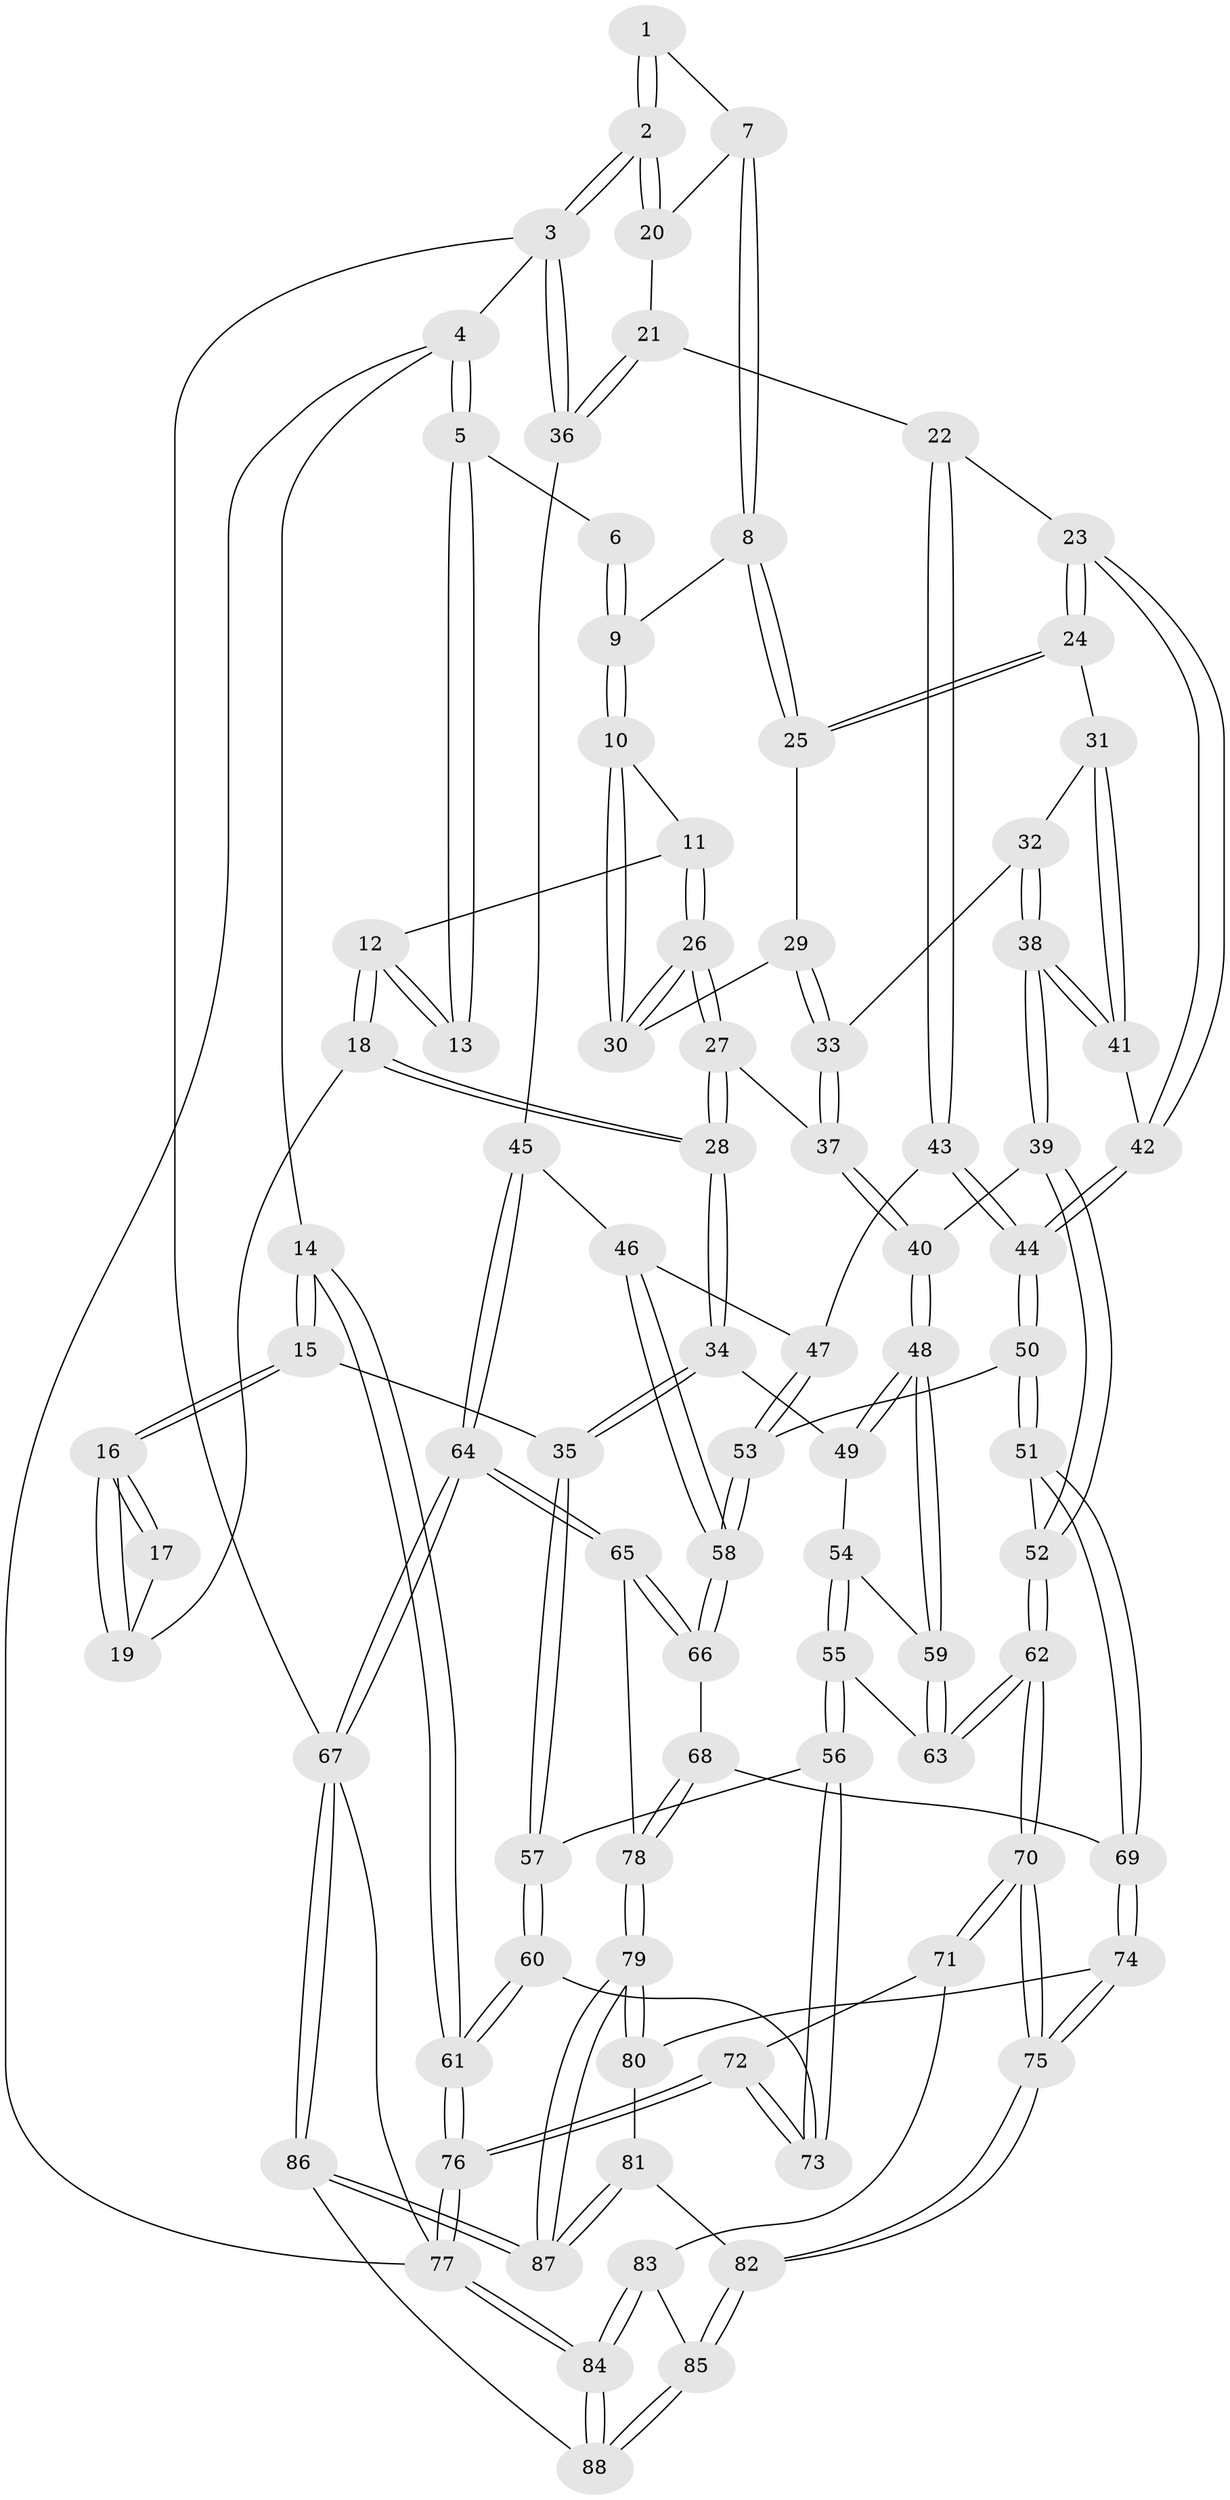 // coarse degree distribution, {4: 0.38461538461538464, 3: 0.07692307692307693, 2: 0.019230769230769232, 1: 0.019230769230769232, 6: 0.19230769230769232, 5: 0.28846153846153844, 8: 0.019230769230769232}
// Generated by graph-tools (version 1.1) at 2025/06/03/04/25 22:06:15]
// undirected, 88 vertices, 217 edges
graph export_dot {
graph [start="1"]
  node [color=gray90,style=filled];
  1 [pos="+0.7250424865691785+0"];
  2 [pos="+1+0"];
  3 [pos="+1+0"];
  4 [pos="+0+0"];
  5 [pos="+0.2450211718971508+0"];
  6 [pos="+0.4913212465816954+0"];
  7 [pos="+0.8081765207776945+0.13011708477434772"];
  8 [pos="+0.6046479276019829+0.1279446857813607"];
  9 [pos="+0.5937415720884021+0.12040532011555288"];
  10 [pos="+0.5089160108739993+0.1974193824657354"];
  11 [pos="+0.3155672126684966+0.1683672076786366"];
  12 [pos="+0.305797643453231+0.16391351100220394"];
  13 [pos="+0.2512009399455265+0.0073520827630390775"];
  14 [pos="+0+0.32024604411521324"];
  15 [pos="+0+0.3205465903888556"];
  16 [pos="+0.02535139120336426+0.29407097302493124"];
  17 [pos="+0.19678587069716308+0.10027708040255867"];
  18 [pos="+0.26749160078383394+0.2851045155617103"];
  19 [pos="+0.17600264949995328+0.2672613980622731"];
  20 [pos="+0.8148391844208076+0.13248609281866253"];
  21 [pos="+0.8838837863763299+0.2574470916063265"];
  22 [pos="+0.7912402656386407+0.3548255750998654"];
  23 [pos="+0.7289828278666992+0.3457749395743909"];
  24 [pos="+0.7121224379718604+0.3382683761021128"];
  25 [pos="+0.6509997466588082+0.2688495949348778"];
  26 [pos="+0.44837796112943173+0.32033598147591347"];
  27 [pos="+0.43577052167450714+0.34707423176576174"];
  28 [pos="+0.3041661952739709+0.3848403348096646"];
  29 [pos="+0.5789430929616465+0.3273737270730146"];
  30 [pos="+0.4570755523276139+0.3103207204002558"];
  31 [pos="+0.6364965765432579+0.38870509944783904"];
  32 [pos="+0.5984253035059404+0.3959025497033524"];
  33 [pos="+0.5754885791040364+0.38453819038302123"];
  34 [pos="+0.29949403675695185+0.39316906069351787"];
  35 [pos="+0.21922457878637222+0.4545428991449221"];
  36 [pos="+1+0.28866455830402743"];
  37 [pos="+0.48638059082851953+0.40994534742180444"];
  38 [pos="+0.5894202561923855+0.48509194683803475"];
  39 [pos="+0.561626757811559+0.5100036460295243"];
  40 [pos="+0.505663360763932+0.5006377914253517"];
  41 [pos="+0.6386985115080469+0.468877306088271"];
  42 [pos="+0.6689882207925348+0.4724660296348951"];
  43 [pos="+0.7940554619005602+0.36459594153119984"];
  44 [pos="+0.7271414684828956+0.5413876500584759"];
  45 [pos="+1+0.3690986274483924"];
  46 [pos="+0.9734935802153787+0.46926230750989817"];
  47 [pos="+0.8545753422047068+0.4426110132213138"];
  48 [pos="+0.5041617358042407+0.5020623435009566"];
  49 [pos="+0.3402321938397477+0.44664501500270004"];
  50 [pos="+0.7307676995813442+0.5664086971343932"];
  51 [pos="+0.7033630735516085+0.6035940619814585"];
  52 [pos="+0.6108164975355836+0.5722076501144021"];
  53 [pos="+0.8298673512743743+0.5572574315956228"];
  54 [pos="+0.378164960156941+0.5185881484511612"];
  55 [pos="+0.36504060410388667+0.5614342491365026"];
  56 [pos="+0.27359827988159285+0.6367259912072636"];
  57 [pos="+0.20856018775513574+0.5391482958369997"];
  58 [pos="+0.9018017990546895+0.603999910214369"];
  59 [pos="+0.4995626700094101+0.5077304566174149"];
  60 [pos="+0+0.6248763405111195"];
  61 [pos="+0+0.6499593401216587"];
  62 [pos="+0.4775590644965262+0.7267158643859989"];
  63 [pos="+0.46939136295562456+0.5962887701613816"];
  64 [pos="+1+0.6911765483803305"];
  65 [pos="+1+0.6969070944577841"];
  66 [pos="+0.9091546345910927+0.6229567871760653"];
  67 [pos="+1+1"];
  68 [pos="+0.7981055512147538+0.7293527982175678"];
  69 [pos="+0.7093462253240528+0.7097160227754706"];
  70 [pos="+0.4685358620940716+0.7714893142395023"];
  71 [pos="+0.30250452262515964+0.7349307475289737"];
  72 [pos="+0.29484827896547017+0.7296844682310475"];
  73 [pos="+0.28280369329193694+0.6872515514775652"];
  74 [pos="+0.6911718134694896+0.726367028622491"];
  75 [pos="+0.504252785710477+0.809567481718544"];
  76 [pos="+0+0.9178139276755221"];
  77 [pos="+0+1"];
  78 [pos="+0.8809872405658107+0.8361609920131062"];
  79 [pos="+0.8733197610177159+0.9874641864269443"];
  80 [pos="+0.7090027391873905+0.7769536128065552"];
  81 [pos="+0.7301328159160423+0.9715829513114138"];
  82 [pos="+0.506139939663475+0.8243370573874135"];
  83 [pos="+0.271911359761196+0.8814803917024678"];
  84 [pos="+0+1"];
  85 [pos="+0.4320000371146589+1"];
  86 [pos="+0.9391492519981667+1"];
  87 [pos="+0.8778932512146144+1"];
  88 [pos="+0.40936902329013664+1"];
  1 -- 2;
  1 -- 2;
  1 -- 7;
  2 -- 3;
  2 -- 3;
  2 -- 20;
  2 -- 20;
  3 -- 4;
  3 -- 36;
  3 -- 36;
  3 -- 67;
  4 -- 5;
  4 -- 5;
  4 -- 14;
  4 -- 77;
  5 -- 6;
  5 -- 13;
  5 -- 13;
  6 -- 9;
  6 -- 9;
  7 -- 8;
  7 -- 8;
  7 -- 20;
  8 -- 9;
  8 -- 25;
  8 -- 25;
  9 -- 10;
  9 -- 10;
  10 -- 11;
  10 -- 30;
  10 -- 30;
  11 -- 12;
  11 -- 26;
  11 -- 26;
  12 -- 13;
  12 -- 13;
  12 -- 18;
  12 -- 18;
  14 -- 15;
  14 -- 15;
  14 -- 61;
  14 -- 61;
  15 -- 16;
  15 -- 16;
  15 -- 35;
  16 -- 17;
  16 -- 17;
  16 -- 19;
  16 -- 19;
  17 -- 19;
  18 -- 19;
  18 -- 28;
  18 -- 28;
  20 -- 21;
  21 -- 22;
  21 -- 36;
  21 -- 36;
  22 -- 23;
  22 -- 43;
  22 -- 43;
  23 -- 24;
  23 -- 24;
  23 -- 42;
  23 -- 42;
  24 -- 25;
  24 -- 25;
  24 -- 31;
  25 -- 29;
  26 -- 27;
  26 -- 27;
  26 -- 30;
  26 -- 30;
  27 -- 28;
  27 -- 28;
  27 -- 37;
  28 -- 34;
  28 -- 34;
  29 -- 30;
  29 -- 33;
  29 -- 33;
  31 -- 32;
  31 -- 41;
  31 -- 41;
  32 -- 33;
  32 -- 38;
  32 -- 38;
  33 -- 37;
  33 -- 37;
  34 -- 35;
  34 -- 35;
  34 -- 49;
  35 -- 57;
  35 -- 57;
  36 -- 45;
  37 -- 40;
  37 -- 40;
  38 -- 39;
  38 -- 39;
  38 -- 41;
  38 -- 41;
  39 -- 40;
  39 -- 52;
  39 -- 52;
  40 -- 48;
  40 -- 48;
  41 -- 42;
  42 -- 44;
  42 -- 44;
  43 -- 44;
  43 -- 44;
  43 -- 47;
  44 -- 50;
  44 -- 50;
  45 -- 46;
  45 -- 64;
  45 -- 64;
  46 -- 47;
  46 -- 58;
  46 -- 58;
  47 -- 53;
  47 -- 53;
  48 -- 49;
  48 -- 49;
  48 -- 59;
  48 -- 59;
  49 -- 54;
  50 -- 51;
  50 -- 51;
  50 -- 53;
  51 -- 52;
  51 -- 69;
  51 -- 69;
  52 -- 62;
  52 -- 62;
  53 -- 58;
  53 -- 58;
  54 -- 55;
  54 -- 55;
  54 -- 59;
  55 -- 56;
  55 -- 56;
  55 -- 63;
  56 -- 57;
  56 -- 73;
  56 -- 73;
  57 -- 60;
  57 -- 60;
  58 -- 66;
  58 -- 66;
  59 -- 63;
  59 -- 63;
  60 -- 61;
  60 -- 61;
  60 -- 73;
  61 -- 76;
  61 -- 76;
  62 -- 63;
  62 -- 63;
  62 -- 70;
  62 -- 70;
  64 -- 65;
  64 -- 65;
  64 -- 67;
  64 -- 67;
  65 -- 66;
  65 -- 66;
  65 -- 78;
  66 -- 68;
  67 -- 86;
  67 -- 86;
  67 -- 77;
  68 -- 69;
  68 -- 78;
  68 -- 78;
  69 -- 74;
  69 -- 74;
  70 -- 71;
  70 -- 71;
  70 -- 75;
  70 -- 75;
  71 -- 72;
  71 -- 83;
  72 -- 73;
  72 -- 73;
  72 -- 76;
  72 -- 76;
  74 -- 75;
  74 -- 75;
  74 -- 80;
  75 -- 82;
  75 -- 82;
  76 -- 77;
  76 -- 77;
  77 -- 84;
  77 -- 84;
  78 -- 79;
  78 -- 79;
  79 -- 80;
  79 -- 80;
  79 -- 87;
  79 -- 87;
  80 -- 81;
  81 -- 82;
  81 -- 87;
  81 -- 87;
  82 -- 85;
  82 -- 85;
  83 -- 84;
  83 -- 84;
  83 -- 85;
  84 -- 88;
  84 -- 88;
  85 -- 88;
  85 -- 88;
  86 -- 87;
  86 -- 87;
  86 -- 88;
}
